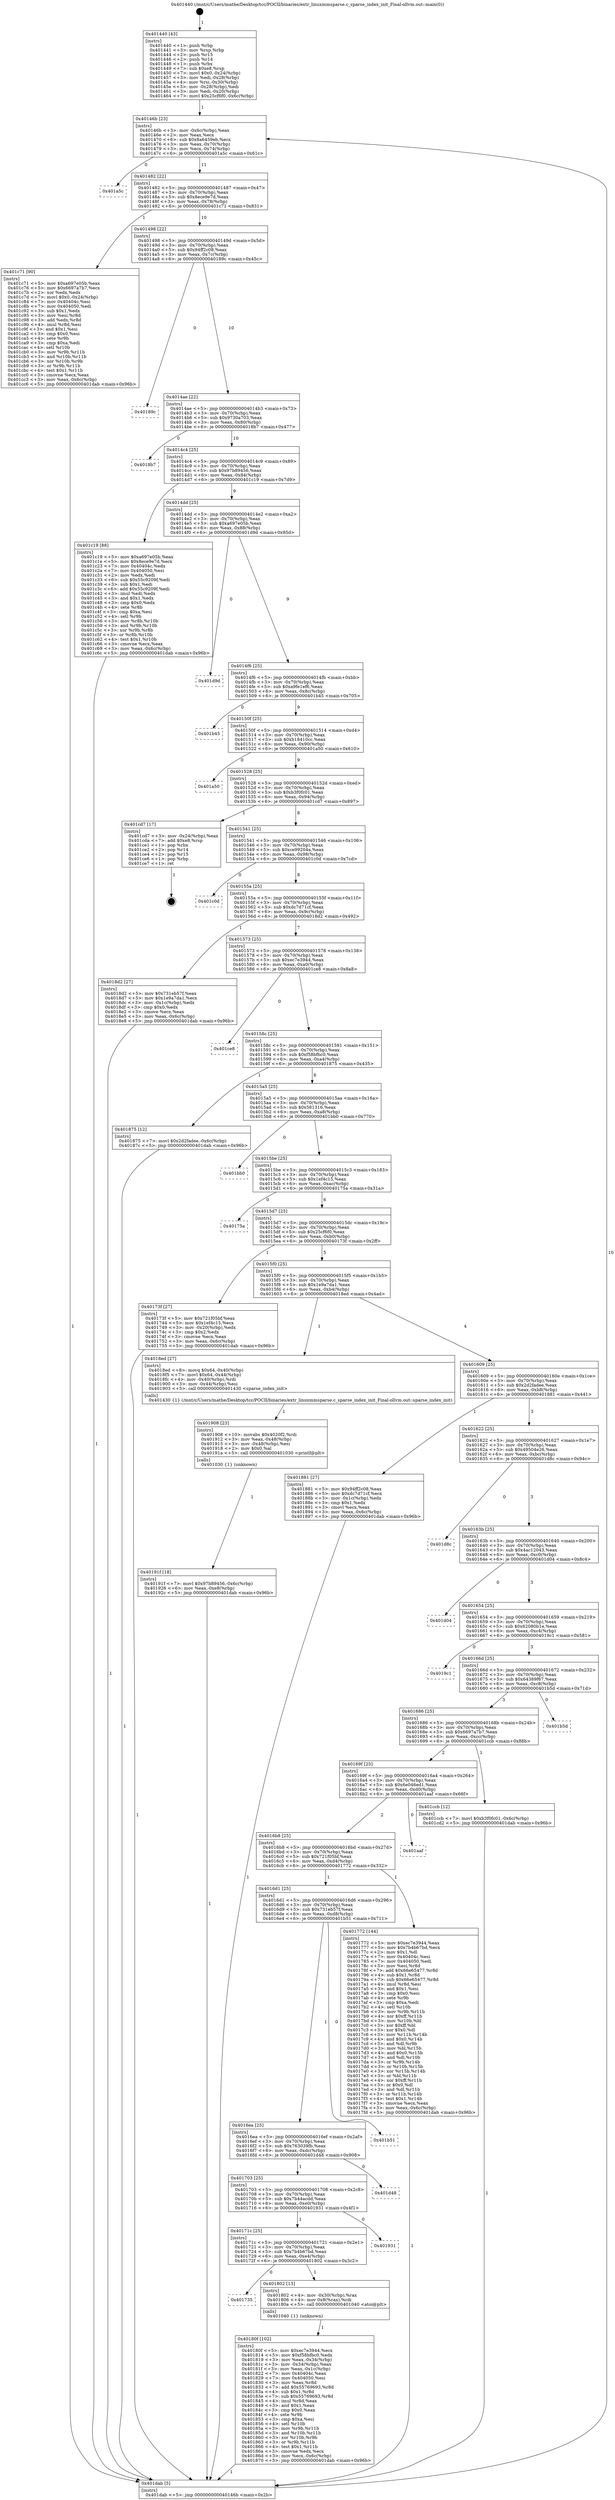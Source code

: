 digraph "0x401440" {
  label = "0x401440 (/mnt/c/Users/mathe/Desktop/tcc/POCII/binaries/extr_linuxmmsparse.c_sparse_index_init_Final-ollvm.out::main(0))"
  labelloc = "t"
  node[shape=record]

  Entry [label="",width=0.3,height=0.3,shape=circle,fillcolor=black,style=filled]
  "0x40146b" [label="{
     0x40146b [23]\l
     | [instrs]\l
     &nbsp;&nbsp;0x40146b \<+3\>: mov -0x6c(%rbp),%eax\l
     &nbsp;&nbsp;0x40146e \<+2\>: mov %eax,%ecx\l
     &nbsp;&nbsp;0x401470 \<+6\>: sub $0x8a6459eb,%ecx\l
     &nbsp;&nbsp;0x401476 \<+3\>: mov %eax,-0x70(%rbp)\l
     &nbsp;&nbsp;0x401479 \<+3\>: mov %ecx,-0x74(%rbp)\l
     &nbsp;&nbsp;0x40147c \<+6\>: je 0000000000401a5c \<main+0x61c\>\l
  }"]
  "0x401a5c" [label="{
     0x401a5c\l
  }", style=dashed]
  "0x401482" [label="{
     0x401482 [22]\l
     | [instrs]\l
     &nbsp;&nbsp;0x401482 \<+5\>: jmp 0000000000401487 \<main+0x47\>\l
     &nbsp;&nbsp;0x401487 \<+3\>: mov -0x70(%rbp),%eax\l
     &nbsp;&nbsp;0x40148a \<+5\>: sub $0x8ece9e7d,%eax\l
     &nbsp;&nbsp;0x40148f \<+3\>: mov %eax,-0x78(%rbp)\l
     &nbsp;&nbsp;0x401492 \<+6\>: je 0000000000401c71 \<main+0x831\>\l
  }"]
  Exit [label="",width=0.3,height=0.3,shape=circle,fillcolor=black,style=filled,peripheries=2]
  "0x401c71" [label="{
     0x401c71 [90]\l
     | [instrs]\l
     &nbsp;&nbsp;0x401c71 \<+5\>: mov $0xa697e05b,%eax\l
     &nbsp;&nbsp;0x401c76 \<+5\>: mov $0x6697a7b7,%ecx\l
     &nbsp;&nbsp;0x401c7b \<+2\>: xor %edx,%edx\l
     &nbsp;&nbsp;0x401c7d \<+7\>: movl $0x0,-0x24(%rbp)\l
     &nbsp;&nbsp;0x401c84 \<+7\>: mov 0x40404c,%esi\l
     &nbsp;&nbsp;0x401c8b \<+7\>: mov 0x404050,%edi\l
     &nbsp;&nbsp;0x401c92 \<+3\>: sub $0x1,%edx\l
     &nbsp;&nbsp;0x401c95 \<+3\>: mov %esi,%r8d\l
     &nbsp;&nbsp;0x401c98 \<+3\>: add %edx,%r8d\l
     &nbsp;&nbsp;0x401c9b \<+4\>: imul %r8d,%esi\l
     &nbsp;&nbsp;0x401c9f \<+3\>: and $0x1,%esi\l
     &nbsp;&nbsp;0x401ca2 \<+3\>: cmp $0x0,%esi\l
     &nbsp;&nbsp;0x401ca5 \<+4\>: sete %r9b\l
     &nbsp;&nbsp;0x401ca9 \<+3\>: cmp $0xa,%edi\l
     &nbsp;&nbsp;0x401cac \<+4\>: setl %r10b\l
     &nbsp;&nbsp;0x401cb0 \<+3\>: mov %r9b,%r11b\l
     &nbsp;&nbsp;0x401cb3 \<+3\>: and %r10b,%r11b\l
     &nbsp;&nbsp;0x401cb6 \<+3\>: xor %r10b,%r9b\l
     &nbsp;&nbsp;0x401cb9 \<+3\>: or %r9b,%r11b\l
     &nbsp;&nbsp;0x401cbc \<+4\>: test $0x1,%r11b\l
     &nbsp;&nbsp;0x401cc0 \<+3\>: cmovne %ecx,%eax\l
     &nbsp;&nbsp;0x401cc3 \<+3\>: mov %eax,-0x6c(%rbp)\l
     &nbsp;&nbsp;0x401cc6 \<+5\>: jmp 0000000000401dab \<main+0x96b\>\l
  }"]
  "0x401498" [label="{
     0x401498 [22]\l
     | [instrs]\l
     &nbsp;&nbsp;0x401498 \<+5\>: jmp 000000000040149d \<main+0x5d\>\l
     &nbsp;&nbsp;0x40149d \<+3\>: mov -0x70(%rbp),%eax\l
     &nbsp;&nbsp;0x4014a0 \<+5\>: sub $0x94ff2c08,%eax\l
     &nbsp;&nbsp;0x4014a5 \<+3\>: mov %eax,-0x7c(%rbp)\l
     &nbsp;&nbsp;0x4014a8 \<+6\>: je 000000000040189c \<main+0x45c\>\l
  }"]
  "0x40191f" [label="{
     0x40191f [18]\l
     | [instrs]\l
     &nbsp;&nbsp;0x40191f \<+7\>: movl $0x97b89456,-0x6c(%rbp)\l
     &nbsp;&nbsp;0x401926 \<+6\>: mov %eax,-0xe8(%rbp)\l
     &nbsp;&nbsp;0x40192c \<+5\>: jmp 0000000000401dab \<main+0x96b\>\l
  }"]
  "0x40189c" [label="{
     0x40189c\l
  }", style=dashed]
  "0x4014ae" [label="{
     0x4014ae [22]\l
     | [instrs]\l
     &nbsp;&nbsp;0x4014ae \<+5\>: jmp 00000000004014b3 \<main+0x73\>\l
     &nbsp;&nbsp;0x4014b3 \<+3\>: mov -0x70(%rbp),%eax\l
     &nbsp;&nbsp;0x4014b6 \<+5\>: sub $0x9730a703,%eax\l
     &nbsp;&nbsp;0x4014bb \<+3\>: mov %eax,-0x80(%rbp)\l
     &nbsp;&nbsp;0x4014be \<+6\>: je 00000000004018b7 \<main+0x477\>\l
  }"]
  "0x401908" [label="{
     0x401908 [23]\l
     | [instrs]\l
     &nbsp;&nbsp;0x401908 \<+10\>: movabs $0x4020f2,%rdi\l
     &nbsp;&nbsp;0x401912 \<+3\>: mov %eax,-0x48(%rbp)\l
     &nbsp;&nbsp;0x401915 \<+3\>: mov -0x48(%rbp),%esi\l
     &nbsp;&nbsp;0x401918 \<+2\>: mov $0x0,%al\l
     &nbsp;&nbsp;0x40191a \<+5\>: call 0000000000401030 \<printf@plt\>\l
     | [calls]\l
     &nbsp;&nbsp;0x401030 \{1\} (unknown)\l
  }"]
  "0x4018b7" [label="{
     0x4018b7\l
  }", style=dashed]
  "0x4014c4" [label="{
     0x4014c4 [25]\l
     | [instrs]\l
     &nbsp;&nbsp;0x4014c4 \<+5\>: jmp 00000000004014c9 \<main+0x89\>\l
     &nbsp;&nbsp;0x4014c9 \<+3\>: mov -0x70(%rbp),%eax\l
     &nbsp;&nbsp;0x4014cc \<+5\>: sub $0x97b89456,%eax\l
     &nbsp;&nbsp;0x4014d1 \<+6\>: mov %eax,-0x84(%rbp)\l
     &nbsp;&nbsp;0x4014d7 \<+6\>: je 0000000000401c19 \<main+0x7d9\>\l
  }"]
  "0x40180f" [label="{
     0x40180f [102]\l
     | [instrs]\l
     &nbsp;&nbsp;0x40180f \<+5\>: mov $0xec7e3944,%ecx\l
     &nbsp;&nbsp;0x401814 \<+5\>: mov $0xf58bfbc0,%edx\l
     &nbsp;&nbsp;0x401819 \<+3\>: mov %eax,-0x34(%rbp)\l
     &nbsp;&nbsp;0x40181c \<+3\>: mov -0x34(%rbp),%eax\l
     &nbsp;&nbsp;0x40181f \<+3\>: mov %eax,-0x1c(%rbp)\l
     &nbsp;&nbsp;0x401822 \<+7\>: mov 0x40404c,%eax\l
     &nbsp;&nbsp;0x401829 \<+7\>: mov 0x404050,%esi\l
     &nbsp;&nbsp;0x401830 \<+3\>: mov %eax,%r8d\l
     &nbsp;&nbsp;0x401833 \<+7\>: add $0x55769693,%r8d\l
     &nbsp;&nbsp;0x40183a \<+4\>: sub $0x1,%r8d\l
     &nbsp;&nbsp;0x40183e \<+7\>: sub $0x55769693,%r8d\l
     &nbsp;&nbsp;0x401845 \<+4\>: imul %r8d,%eax\l
     &nbsp;&nbsp;0x401849 \<+3\>: and $0x1,%eax\l
     &nbsp;&nbsp;0x40184c \<+3\>: cmp $0x0,%eax\l
     &nbsp;&nbsp;0x40184f \<+4\>: sete %r9b\l
     &nbsp;&nbsp;0x401853 \<+3\>: cmp $0xa,%esi\l
     &nbsp;&nbsp;0x401856 \<+4\>: setl %r10b\l
     &nbsp;&nbsp;0x40185a \<+3\>: mov %r9b,%r11b\l
     &nbsp;&nbsp;0x40185d \<+3\>: and %r10b,%r11b\l
     &nbsp;&nbsp;0x401860 \<+3\>: xor %r10b,%r9b\l
     &nbsp;&nbsp;0x401863 \<+3\>: or %r9b,%r11b\l
     &nbsp;&nbsp;0x401866 \<+4\>: test $0x1,%r11b\l
     &nbsp;&nbsp;0x40186a \<+3\>: cmovne %edx,%ecx\l
     &nbsp;&nbsp;0x40186d \<+3\>: mov %ecx,-0x6c(%rbp)\l
     &nbsp;&nbsp;0x401870 \<+5\>: jmp 0000000000401dab \<main+0x96b\>\l
  }"]
  "0x401c19" [label="{
     0x401c19 [88]\l
     | [instrs]\l
     &nbsp;&nbsp;0x401c19 \<+5\>: mov $0xa697e05b,%eax\l
     &nbsp;&nbsp;0x401c1e \<+5\>: mov $0x8ece9e7d,%ecx\l
     &nbsp;&nbsp;0x401c23 \<+7\>: mov 0x40404c,%edx\l
     &nbsp;&nbsp;0x401c2a \<+7\>: mov 0x404050,%esi\l
     &nbsp;&nbsp;0x401c31 \<+2\>: mov %edx,%edi\l
     &nbsp;&nbsp;0x401c33 \<+6\>: sub $0x55c9209f,%edi\l
     &nbsp;&nbsp;0x401c39 \<+3\>: sub $0x1,%edi\l
     &nbsp;&nbsp;0x401c3c \<+6\>: add $0x55c9209f,%edi\l
     &nbsp;&nbsp;0x401c42 \<+3\>: imul %edi,%edx\l
     &nbsp;&nbsp;0x401c45 \<+3\>: and $0x1,%edx\l
     &nbsp;&nbsp;0x401c48 \<+3\>: cmp $0x0,%edx\l
     &nbsp;&nbsp;0x401c4b \<+4\>: sete %r8b\l
     &nbsp;&nbsp;0x401c4f \<+3\>: cmp $0xa,%esi\l
     &nbsp;&nbsp;0x401c52 \<+4\>: setl %r9b\l
     &nbsp;&nbsp;0x401c56 \<+3\>: mov %r8b,%r10b\l
     &nbsp;&nbsp;0x401c59 \<+3\>: and %r9b,%r10b\l
     &nbsp;&nbsp;0x401c5c \<+3\>: xor %r9b,%r8b\l
     &nbsp;&nbsp;0x401c5f \<+3\>: or %r8b,%r10b\l
     &nbsp;&nbsp;0x401c62 \<+4\>: test $0x1,%r10b\l
     &nbsp;&nbsp;0x401c66 \<+3\>: cmovne %ecx,%eax\l
     &nbsp;&nbsp;0x401c69 \<+3\>: mov %eax,-0x6c(%rbp)\l
     &nbsp;&nbsp;0x401c6c \<+5\>: jmp 0000000000401dab \<main+0x96b\>\l
  }"]
  "0x4014dd" [label="{
     0x4014dd [25]\l
     | [instrs]\l
     &nbsp;&nbsp;0x4014dd \<+5\>: jmp 00000000004014e2 \<main+0xa2\>\l
     &nbsp;&nbsp;0x4014e2 \<+3\>: mov -0x70(%rbp),%eax\l
     &nbsp;&nbsp;0x4014e5 \<+5\>: sub $0xa697e05b,%eax\l
     &nbsp;&nbsp;0x4014ea \<+6\>: mov %eax,-0x88(%rbp)\l
     &nbsp;&nbsp;0x4014f0 \<+6\>: je 0000000000401d9d \<main+0x95d\>\l
  }"]
  "0x401735" [label="{
     0x401735\l
  }", style=dashed]
  "0x401d9d" [label="{
     0x401d9d\l
  }", style=dashed]
  "0x4014f6" [label="{
     0x4014f6 [25]\l
     | [instrs]\l
     &nbsp;&nbsp;0x4014f6 \<+5\>: jmp 00000000004014fb \<main+0xbb\>\l
     &nbsp;&nbsp;0x4014fb \<+3\>: mov -0x70(%rbp),%eax\l
     &nbsp;&nbsp;0x4014fe \<+5\>: sub $0xa9fe1ef6,%eax\l
     &nbsp;&nbsp;0x401503 \<+6\>: mov %eax,-0x8c(%rbp)\l
     &nbsp;&nbsp;0x401509 \<+6\>: je 0000000000401b45 \<main+0x705\>\l
  }"]
  "0x401802" [label="{
     0x401802 [13]\l
     | [instrs]\l
     &nbsp;&nbsp;0x401802 \<+4\>: mov -0x30(%rbp),%rax\l
     &nbsp;&nbsp;0x401806 \<+4\>: mov 0x8(%rax),%rdi\l
     &nbsp;&nbsp;0x40180a \<+5\>: call 0000000000401040 \<atoi@plt\>\l
     | [calls]\l
     &nbsp;&nbsp;0x401040 \{1\} (unknown)\l
  }"]
  "0x401b45" [label="{
     0x401b45\l
  }", style=dashed]
  "0x40150f" [label="{
     0x40150f [25]\l
     | [instrs]\l
     &nbsp;&nbsp;0x40150f \<+5\>: jmp 0000000000401514 \<main+0xd4\>\l
     &nbsp;&nbsp;0x401514 \<+3\>: mov -0x70(%rbp),%eax\l
     &nbsp;&nbsp;0x401517 \<+5\>: sub $0xb18410cc,%eax\l
     &nbsp;&nbsp;0x40151c \<+6\>: mov %eax,-0x90(%rbp)\l
     &nbsp;&nbsp;0x401522 \<+6\>: je 0000000000401a50 \<main+0x610\>\l
  }"]
  "0x40171c" [label="{
     0x40171c [25]\l
     | [instrs]\l
     &nbsp;&nbsp;0x40171c \<+5\>: jmp 0000000000401721 \<main+0x2e1\>\l
     &nbsp;&nbsp;0x401721 \<+3\>: mov -0x70(%rbp),%eax\l
     &nbsp;&nbsp;0x401724 \<+5\>: sub $0x7b4b67bd,%eax\l
     &nbsp;&nbsp;0x401729 \<+6\>: mov %eax,-0xe4(%rbp)\l
     &nbsp;&nbsp;0x40172f \<+6\>: je 0000000000401802 \<main+0x3c2\>\l
  }"]
  "0x401a50" [label="{
     0x401a50\l
  }", style=dashed]
  "0x401528" [label="{
     0x401528 [25]\l
     | [instrs]\l
     &nbsp;&nbsp;0x401528 \<+5\>: jmp 000000000040152d \<main+0xed\>\l
     &nbsp;&nbsp;0x40152d \<+3\>: mov -0x70(%rbp),%eax\l
     &nbsp;&nbsp;0x401530 \<+5\>: sub $0xb3f0fc01,%eax\l
     &nbsp;&nbsp;0x401535 \<+6\>: mov %eax,-0x94(%rbp)\l
     &nbsp;&nbsp;0x40153b \<+6\>: je 0000000000401cd7 \<main+0x897\>\l
  }"]
  "0x401931" [label="{
     0x401931\l
  }", style=dashed]
  "0x401cd7" [label="{
     0x401cd7 [17]\l
     | [instrs]\l
     &nbsp;&nbsp;0x401cd7 \<+3\>: mov -0x24(%rbp),%eax\l
     &nbsp;&nbsp;0x401cda \<+7\>: add $0xe8,%rsp\l
     &nbsp;&nbsp;0x401ce1 \<+1\>: pop %rbx\l
     &nbsp;&nbsp;0x401ce2 \<+2\>: pop %r14\l
     &nbsp;&nbsp;0x401ce4 \<+2\>: pop %r15\l
     &nbsp;&nbsp;0x401ce6 \<+1\>: pop %rbp\l
     &nbsp;&nbsp;0x401ce7 \<+1\>: ret\l
  }"]
  "0x401541" [label="{
     0x401541 [25]\l
     | [instrs]\l
     &nbsp;&nbsp;0x401541 \<+5\>: jmp 0000000000401546 \<main+0x106\>\l
     &nbsp;&nbsp;0x401546 \<+3\>: mov -0x70(%rbp),%eax\l
     &nbsp;&nbsp;0x401549 \<+5\>: sub $0xce99204a,%eax\l
     &nbsp;&nbsp;0x40154e \<+6\>: mov %eax,-0x98(%rbp)\l
     &nbsp;&nbsp;0x401554 \<+6\>: je 0000000000401c0d \<main+0x7cd\>\l
  }"]
  "0x401703" [label="{
     0x401703 [25]\l
     | [instrs]\l
     &nbsp;&nbsp;0x401703 \<+5\>: jmp 0000000000401708 \<main+0x2c8\>\l
     &nbsp;&nbsp;0x401708 \<+3\>: mov -0x70(%rbp),%eax\l
     &nbsp;&nbsp;0x40170b \<+5\>: sub $0x7b44acdd,%eax\l
     &nbsp;&nbsp;0x401710 \<+6\>: mov %eax,-0xe0(%rbp)\l
     &nbsp;&nbsp;0x401716 \<+6\>: je 0000000000401931 \<main+0x4f1\>\l
  }"]
  "0x401c0d" [label="{
     0x401c0d\l
  }", style=dashed]
  "0x40155a" [label="{
     0x40155a [25]\l
     | [instrs]\l
     &nbsp;&nbsp;0x40155a \<+5\>: jmp 000000000040155f \<main+0x11f\>\l
     &nbsp;&nbsp;0x40155f \<+3\>: mov -0x70(%rbp),%eax\l
     &nbsp;&nbsp;0x401562 \<+5\>: sub $0xdc7d71cf,%eax\l
     &nbsp;&nbsp;0x401567 \<+6\>: mov %eax,-0x9c(%rbp)\l
     &nbsp;&nbsp;0x40156d \<+6\>: je 00000000004018d2 \<main+0x492\>\l
  }"]
  "0x401d48" [label="{
     0x401d48\l
  }", style=dashed]
  "0x4018d2" [label="{
     0x4018d2 [27]\l
     | [instrs]\l
     &nbsp;&nbsp;0x4018d2 \<+5\>: mov $0x731eb57f,%eax\l
     &nbsp;&nbsp;0x4018d7 \<+5\>: mov $0x1e9a7da1,%ecx\l
     &nbsp;&nbsp;0x4018dc \<+3\>: mov -0x1c(%rbp),%edx\l
     &nbsp;&nbsp;0x4018df \<+3\>: cmp $0x0,%edx\l
     &nbsp;&nbsp;0x4018e2 \<+3\>: cmove %ecx,%eax\l
     &nbsp;&nbsp;0x4018e5 \<+3\>: mov %eax,-0x6c(%rbp)\l
     &nbsp;&nbsp;0x4018e8 \<+5\>: jmp 0000000000401dab \<main+0x96b\>\l
  }"]
  "0x401573" [label="{
     0x401573 [25]\l
     | [instrs]\l
     &nbsp;&nbsp;0x401573 \<+5\>: jmp 0000000000401578 \<main+0x138\>\l
     &nbsp;&nbsp;0x401578 \<+3\>: mov -0x70(%rbp),%eax\l
     &nbsp;&nbsp;0x40157b \<+5\>: sub $0xec7e3944,%eax\l
     &nbsp;&nbsp;0x401580 \<+6\>: mov %eax,-0xa0(%rbp)\l
     &nbsp;&nbsp;0x401586 \<+6\>: je 0000000000401ce8 \<main+0x8a8\>\l
  }"]
  "0x4016ea" [label="{
     0x4016ea [25]\l
     | [instrs]\l
     &nbsp;&nbsp;0x4016ea \<+5\>: jmp 00000000004016ef \<main+0x2af\>\l
     &nbsp;&nbsp;0x4016ef \<+3\>: mov -0x70(%rbp),%eax\l
     &nbsp;&nbsp;0x4016f2 \<+5\>: sub $0x763039fb,%eax\l
     &nbsp;&nbsp;0x4016f7 \<+6\>: mov %eax,-0xdc(%rbp)\l
     &nbsp;&nbsp;0x4016fd \<+6\>: je 0000000000401d48 \<main+0x908\>\l
  }"]
  "0x401ce8" [label="{
     0x401ce8\l
  }", style=dashed]
  "0x40158c" [label="{
     0x40158c [25]\l
     | [instrs]\l
     &nbsp;&nbsp;0x40158c \<+5\>: jmp 0000000000401591 \<main+0x151\>\l
     &nbsp;&nbsp;0x401591 \<+3\>: mov -0x70(%rbp),%eax\l
     &nbsp;&nbsp;0x401594 \<+5\>: sub $0xf58bfbc0,%eax\l
     &nbsp;&nbsp;0x401599 \<+6\>: mov %eax,-0xa4(%rbp)\l
     &nbsp;&nbsp;0x40159f \<+6\>: je 0000000000401875 \<main+0x435\>\l
  }"]
  "0x401b51" [label="{
     0x401b51\l
  }", style=dashed]
  "0x401875" [label="{
     0x401875 [12]\l
     | [instrs]\l
     &nbsp;&nbsp;0x401875 \<+7\>: movl $0x2d2fadee,-0x6c(%rbp)\l
     &nbsp;&nbsp;0x40187c \<+5\>: jmp 0000000000401dab \<main+0x96b\>\l
  }"]
  "0x4015a5" [label="{
     0x4015a5 [25]\l
     | [instrs]\l
     &nbsp;&nbsp;0x4015a5 \<+5\>: jmp 00000000004015aa \<main+0x16a\>\l
     &nbsp;&nbsp;0x4015aa \<+3\>: mov -0x70(%rbp),%eax\l
     &nbsp;&nbsp;0x4015ad \<+5\>: sub $0x581316,%eax\l
     &nbsp;&nbsp;0x4015b2 \<+6\>: mov %eax,-0xa8(%rbp)\l
     &nbsp;&nbsp;0x4015b8 \<+6\>: je 0000000000401bb0 \<main+0x770\>\l
  }"]
  "0x4016d1" [label="{
     0x4016d1 [25]\l
     | [instrs]\l
     &nbsp;&nbsp;0x4016d1 \<+5\>: jmp 00000000004016d6 \<main+0x296\>\l
     &nbsp;&nbsp;0x4016d6 \<+3\>: mov -0x70(%rbp),%eax\l
     &nbsp;&nbsp;0x4016d9 \<+5\>: sub $0x731eb57f,%eax\l
     &nbsp;&nbsp;0x4016de \<+6\>: mov %eax,-0xd8(%rbp)\l
     &nbsp;&nbsp;0x4016e4 \<+6\>: je 0000000000401b51 \<main+0x711\>\l
  }"]
  "0x401bb0" [label="{
     0x401bb0\l
  }", style=dashed]
  "0x4015be" [label="{
     0x4015be [25]\l
     | [instrs]\l
     &nbsp;&nbsp;0x4015be \<+5\>: jmp 00000000004015c3 \<main+0x183\>\l
     &nbsp;&nbsp;0x4015c3 \<+3\>: mov -0x70(%rbp),%eax\l
     &nbsp;&nbsp;0x4015c6 \<+5\>: sub $0x1ef4c15,%eax\l
     &nbsp;&nbsp;0x4015cb \<+6\>: mov %eax,-0xac(%rbp)\l
     &nbsp;&nbsp;0x4015d1 \<+6\>: je 000000000040175a \<main+0x31a\>\l
  }"]
  "0x401772" [label="{
     0x401772 [144]\l
     | [instrs]\l
     &nbsp;&nbsp;0x401772 \<+5\>: mov $0xec7e3944,%eax\l
     &nbsp;&nbsp;0x401777 \<+5\>: mov $0x7b4b67bd,%ecx\l
     &nbsp;&nbsp;0x40177c \<+2\>: mov $0x1,%dl\l
     &nbsp;&nbsp;0x40177e \<+7\>: mov 0x40404c,%esi\l
     &nbsp;&nbsp;0x401785 \<+7\>: mov 0x404050,%edi\l
     &nbsp;&nbsp;0x40178c \<+3\>: mov %esi,%r8d\l
     &nbsp;&nbsp;0x40178f \<+7\>: add $0x66e65477,%r8d\l
     &nbsp;&nbsp;0x401796 \<+4\>: sub $0x1,%r8d\l
     &nbsp;&nbsp;0x40179a \<+7\>: sub $0x66e65477,%r8d\l
     &nbsp;&nbsp;0x4017a1 \<+4\>: imul %r8d,%esi\l
     &nbsp;&nbsp;0x4017a5 \<+3\>: and $0x1,%esi\l
     &nbsp;&nbsp;0x4017a8 \<+3\>: cmp $0x0,%esi\l
     &nbsp;&nbsp;0x4017ab \<+4\>: sete %r9b\l
     &nbsp;&nbsp;0x4017af \<+3\>: cmp $0xa,%edi\l
     &nbsp;&nbsp;0x4017b2 \<+4\>: setl %r10b\l
     &nbsp;&nbsp;0x4017b6 \<+3\>: mov %r9b,%r11b\l
     &nbsp;&nbsp;0x4017b9 \<+4\>: xor $0xff,%r11b\l
     &nbsp;&nbsp;0x4017bd \<+3\>: mov %r10b,%bl\l
     &nbsp;&nbsp;0x4017c0 \<+3\>: xor $0xff,%bl\l
     &nbsp;&nbsp;0x4017c3 \<+3\>: xor $0x0,%dl\l
     &nbsp;&nbsp;0x4017c6 \<+3\>: mov %r11b,%r14b\l
     &nbsp;&nbsp;0x4017c9 \<+4\>: and $0x0,%r14b\l
     &nbsp;&nbsp;0x4017cd \<+3\>: and %dl,%r9b\l
     &nbsp;&nbsp;0x4017d0 \<+3\>: mov %bl,%r15b\l
     &nbsp;&nbsp;0x4017d3 \<+4\>: and $0x0,%r15b\l
     &nbsp;&nbsp;0x4017d7 \<+3\>: and %dl,%r10b\l
     &nbsp;&nbsp;0x4017da \<+3\>: or %r9b,%r14b\l
     &nbsp;&nbsp;0x4017dd \<+3\>: or %r10b,%r15b\l
     &nbsp;&nbsp;0x4017e0 \<+3\>: xor %r15b,%r14b\l
     &nbsp;&nbsp;0x4017e3 \<+3\>: or %bl,%r11b\l
     &nbsp;&nbsp;0x4017e6 \<+4\>: xor $0xff,%r11b\l
     &nbsp;&nbsp;0x4017ea \<+3\>: or $0x0,%dl\l
     &nbsp;&nbsp;0x4017ed \<+3\>: and %dl,%r11b\l
     &nbsp;&nbsp;0x4017f0 \<+3\>: or %r11b,%r14b\l
     &nbsp;&nbsp;0x4017f3 \<+4\>: test $0x1,%r14b\l
     &nbsp;&nbsp;0x4017f7 \<+3\>: cmovne %ecx,%eax\l
     &nbsp;&nbsp;0x4017fa \<+3\>: mov %eax,-0x6c(%rbp)\l
     &nbsp;&nbsp;0x4017fd \<+5\>: jmp 0000000000401dab \<main+0x96b\>\l
  }"]
  "0x40175a" [label="{
     0x40175a\l
  }", style=dashed]
  "0x4015d7" [label="{
     0x4015d7 [25]\l
     | [instrs]\l
     &nbsp;&nbsp;0x4015d7 \<+5\>: jmp 00000000004015dc \<main+0x19c\>\l
     &nbsp;&nbsp;0x4015dc \<+3\>: mov -0x70(%rbp),%eax\l
     &nbsp;&nbsp;0x4015df \<+5\>: sub $0x25cf6f0,%eax\l
     &nbsp;&nbsp;0x4015e4 \<+6\>: mov %eax,-0xb0(%rbp)\l
     &nbsp;&nbsp;0x4015ea \<+6\>: je 000000000040173f \<main+0x2ff\>\l
  }"]
  "0x4016b8" [label="{
     0x4016b8 [25]\l
     | [instrs]\l
     &nbsp;&nbsp;0x4016b8 \<+5\>: jmp 00000000004016bd \<main+0x27d\>\l
     &nbsp;&nbsp;0x4016bd \<+3\>: mov -0x70(%rbp),%eax\l
     &nbsp;&nbsp;0x4016c0 \<+5\>: sub $0x721f05bf,%eax\l
     &nbsp;&nbsp;0x4016c5 \<+6\>: mov %eax,-0xd4(%rbp)\l
     &nbsp;&nbsp;0x4016cb \<+6\>: je 0000000000401772 \<main+0x332\>\l
  }"]
  "0x40173f" [label="{
     0x40173f [27]\l
     | [instrs]\l
     &nbsp;&nbsp;0x40173f \<+5\>: mov $0x721f05bf,%eax\l
     &nbsp;&nbsp;0x401744 \<+5\>: mov $0x1ef4c15,%ecx\l
     &nbsp;&nbsp;0x401749 \<+3\>: mov -0x20(%rbp),%edx\l
     &nbsp;&nbsp;0x40174c \<+3\>: cmp $0x2,%edx\l
     &nbsp;&nbsp;0x40174f \<+3\>: cmovne %ecx,%eax\l
     &nbsp;&nbsp;0x401752 \<+3\>: mov %eax,-0x6c(%rbp)\l
     &nbsp;&nbsp;0x401755 \<+5\>: jmp 0000000000401dab \<main+0x96b\>\l
  }"]
  "0x4015f0" [label="{
     0x4015f0 [25]\l
     | [instrs]\l
     &nbsp;&nbsp;0x4015f0 \<+5\>: jmp 00000000004015f5 \<main+0x1b5\>\l
     &nbsp;&nbsp;0x4015f5 \<+3\>: mov -0x70(%rbp),%eax\l
     &nbsp;&nbsp;0x4015f8 \<+5\>: sub $0x1e9a7da1,%eax\l
     &nbsp;&nbsp;0x4015fd \<+6\>: mov %eax,-0xb4(%rbp)\l
     &nbsp;&nbsp;0x401603 \<+6\>: je 00000000004018ed \<main+0x4ad\>\l
  }"]
  "0x401dab" [label="{
     0x401dab [5]\l
     | [instrs]\l
     &nbsp;&nbsp;0x401dab \<+5\>: jmp 000000000040146b \<main+0x2b\>\l
  }"]
  "0x401440" [label="{
     0x401440 [43]\l
     | [instrs]\l
     &nbsp;&nbsp;0x401440 \<+1\>: push %rbp\l
     &nbsp;&nbsp;0x401441 \<+3\>: mov %rsp,%rbp\l
     &nbsp;&nbsp;0x401444 \<+2\>: push %r15\l
     &nbsp;&nbsp;0x401446 \<+2\>: push %r14\l
     &nbsp;&nbsp;0x401448 \<+1\>: push %rbx\l
     &nbsp;&nbsp;0x401449 \<+7\>: sub $0xe8,%rsp\l
     &nbsp;&nbsp;0x401450 \<+7\>: movl $0x0,-0x24(%rbp)\l
     &nbsp;&nbsp;0x401457 \<+3\>: mov %edi,-0x28(%rbp)\l
     &nbsp;&nbsp;0x40145a \<+4\>: mov %rsi,-0x30(%rbp)\l
     &nbsp;&nbsp;0x40145e \<+3\>: mov -0x28(%rbp),%edi\l
     &nbsp;&nbsp;0x401461 \<+3\>: mov %edi,-0x20(%rbp)\l
     &nbsp;&nbsp;0x401464 \<+7\>: movl $0x25cf6f0,-0x6c(%rbp)\l
  }"]
  "0x401aaf" [label="{
     0x401aaf\l
  }", style=dashed]
  "0x4018ed" [label="{
     0x4018ed [27]\l
     | [instrs]\l
     &nbsp;&nbsp;0x4018ed \<+8\>: movq $0x64,-0x40(%rbp)\l
     &nbsp;&nbsp;0x4018f5 \<+7\>: movl $0x64,-0x44(%rbp)\l
     &nbsp;&nbsp;0x4018fc \<+4\>: mov -0x40(%rbp),%rdi\l
     &nbsp;&nbsp;0x401900 \<+3\>: mov -0x44(%rbp),%esi\l
     &nbsp;&nbsp;0x401903 \<+5\>: call 0000000000401430 \<sparse_index_init\>\l
     | [calls]\l
     &nbsp;&nbsp;0x401430 \{1\} (/mnt/c/Users/mathe/Desktop/tcc/POCII/binaries/extr_linuxmmsparse.c_sparse_index_init_Final-ollvm.out::sparse_index_init)\l
  }"]
  "0x401609" [label="{
     0x401609 [25]\l
     | [instrs]\l
     &nbsp;&nbsp;0x401609 \<+5\>: jmp 000000000040160e \<main+0x1ce\>\l
     &nbsp;&nbsp;0x40160e \<+3\>: mov -0x70(%rbp),%eax\l
     &nbsp;&nbsp;0x401611 \<+5\>: sub $0x2d2fadee,%eax\l
     &nbsp;&nbsp;0x401616 \<+6\>: mov %eax,-0xb8(%rbp)\l
     &nbsp;&nbsp;0x40161c \<+6\>: je 0000000000401881 \<main+0x441\>\l
  }"]
  "0x40169f" [label="{
     0x40169f [25]\l
     | [instrs]\l
     &nbsp;&nbsp;0x40169f \<+5\>: jmp 00000000004016a4 \<main+0x264\>\l
     &nbsp;&nbsp;0x4016a4 \<+3\>: mov -0x70(%rbp),%eax\l
     &nbsp;&nbsp;0x4016a7 \<+5\>: sub $0x6e046ed1,%eax\l
     &nbsp;&nbsp;0x4016ac \<+6\>: mov %eax,-0xd0(%rbp)\l
     &nbsp;&nbsp;0x4016b2 \<+6\>: je 0000000000401aaf \<main+0x66f\>\l
  }"]
  "0x401881" [label="{
     0x401881 [27]\l
     | [instrs]\l
     &nbsp;&nbsp;0x401881 \<+5\>: mov $0x94ff2c08,%eax\l
     &nbsp;&nbsp;0x401886 \<+5\>: mov $0xdc7d71cf,%ecx\l
     &nbsp;&nbsp;0x40188b \<+3\>: mov -0x1c(%rbp),%edx\l
     &nbsp;&nbsp;0x40188e \<+3\>: cmp $0x1,%edx\l
     &nbsp;&nbsp;0x401891 \<+3\>: cmovl %ecx,%eax\l
     &nbsp;&nbsp;0x401894 \<+3\>: mov %eax,-0x6c(%rbp)\l
     &nbsp;&nbsp;0x401897 \<+5\>: jmp 0000000000401dab \<main+0x96b\>\l
  }"]
  "0x401622" [label="{
     0x401622 [25]\l
     | [instrs]\l
     &nbsp;&nbsp;0x401622 \<+5\>: jmp 0000000000401627 \<main+0x1e7\>\l
     &nbsp;&nbsp;0x401627 \<+3\>: mov -0x70(%rbp),%eax\l
     &nbsp;&nbsp;0x40162a \<+5\>: sub $0x49504e26,%eax\l
     &nbsp;&nbsp;0x40162f \<+6\>: mov %eax,-0xbc(%rbp)\l
     &nbsp;&nbsp;0x401635 \<+6\>: je 0000000000401d8c \<main+0x94c\>\l
  }"]
  "0x401ccb" [label="{
     0x401ccb [12]\l
     | [instrs]\l
     &nbsp;&nbsp;0x401ccb \<+7\>: movl $0xb3f0fc01,-0x6c(%rbp)\l
     &nbsp;&nbsp;0x401cd2 \<+5\>: jmp 0000000000401dab \<main+0x96b\>\l
  }"]
  "0x401d8c" [label="{
     0x401d8c\l
  }", style=dashed]
  "0x40163b" [label="{
     0x40163b [25]\l
     | [instrs]\l
     &nbsp;&nbsp;0x40163b \<+5\>: jmp 0000000000401640 \<main+0x200\>\l
     &nbsp;&nbsp;0x401640 \<+3\>: mov -0x70(%rbp),%eax\l
     &nbsp;&nbsp;0x401643 \<+5\>: sub $0x4ac12043,%eax\l
     &nbsp;&nbsp;0x401648 \<+6\>: mov %eax,-0xc0(%rbp)\l
     &nbsp;&nbsp;0x40164e \<+6\>: je 0000000000401d04 \<main+0x8c4\>\l
  }"]
  "0x401686" [label="{
     0x401686 [25]\l
     | [instrs]\l
     &nbsp;&nbsp;0x401686 \<+5\>: jmp 000000000040168b \<main+0x24b\>\l
     &nbsp;&nbsp;0x40168b \<+3\>: mov -0x70(%rbp),%eax\l
     &nbsp;&nbsp;0x40168e \<+5\>: sub $0x6697a7b7,%eax\l
     &nbsp;&nbsp;0x401693 \<+6\>: mov %eax,-0xcc(%rbp)\l
     &nbsp;&nbsp;0x401699 \<+6\>: je 0000000000401ccb \<main+0x88b\>\l
  }"]
  "0x401d04" [label="{
     0x401d04\l
  }", style=dashed]
  "0x401654" [label="{
     0x401654 [25]\l
     | [instrs]\l
     &nbsp;&nbsp;0x401654 \<+5\>: jmp 0000000000401659 \<main+0x219\>\l
     &nbsp;&nbsp;0x401659 \<+3\>: mov -0x70(%rbp),%eax\l
     &nbsp;&nbsp;0x40165c \<+5\>: sub $0x62080b1e,%eax\l
     &nbsp;&nbsp;0x401661 \<+6\>: mov %eax,-0xc4(%rbp)\l
     &nbsp;&nbsp;0x401667 \<+6\>: je 00000000004019c1 \<main+0x581\>\l
  }"]
  "0x401b5d" [label="{
     0x401b5d\l
  }", style=dashed]
  "0x4019c1" [label="{
     0x4019c1\l
  }", style=dashed]
  "0x40166d" [label="{
     0x40166d [25]\l
     | [instrs]\l
     &nbsp;&nbsp;0x40166d \<+5\>: jmp 0000000000401672 \<main+0x232\>\l
     &nbsp;&nbsp;0x401672 \<+3\>: mov -0x70(%rbp),%eax\l
     &nbsp;&nbsp;0x401675 \<+5\>: sub $0x64389f67,%eax\l
     &nbsp;&nbsp;0x40167a \<+6\>: mov %eax,-0xc8(%rbp)\l
     &nbsp;&nbsp;0x401680 \<+6\>: je 0000000000401b5d \<main+0x71d\>\l
  }"]
  Entry -> "0x401440" [label=" 1"]
  "0x40146b" -> "0x401a5c" [label=" 0"]
  "0x40146b" -> "0x401482" [label=" 11"]
  "0x401cd7" -> Exit [label=" 1"]
  "0x401482" -> "0x401c71" [label=" 1"]
  "0x401482" -> "0x401498" [label=" 10"]
  "0x401ccb" -> "0x401dab" [label=" 1"]
  "0x401498" -> "0x40189c" [label=" 0"]
  "0x401498" -> "0x4014ae" [label=" 10"]
  "0x401c71" -> "0x401dab" [label=" 1"]
  "0x4014ae" -> "0x4018b7" [label=" 0"]
  "0x4014ae" -> "0x4014c4" [label=" 10"]
  "0x401c19" -> "0x401dab" [label=" 1"]
  "0x4014c4" -> "0x401c19" [label=" 1"]
  "0x4014c4" -> "0x4014dd" [label=" 9"]
  "0x40191f" -> "0x401dab" [label=" 1"]
  "0x4014dd" -> "0x401d9d" [label=" 0"]
  "0x4014dd" -> "0x4014f6" [label=" 9"]
  "0x401908" -> "0x40191f" [label=" 1"]
  "0x4014f6" -> "0x401b45" [label=" 0"]
  "0x4014f6" -> "0x40150f" [label=" 9"]
  "0x4018ed" -> "0x401908" [label=" 1"]
  "0x40150f" -> "0x401a50" [label=" 0"]
  "0x40150f" -> "0x401528" [label=" 9"]
  "0x401881" -> "0x401dab" [label=" 1"]
  "0x401528" -> "0x401cd7" [label=" 1"]
  "0x401528" -> "0x401541" [label=" 8"]
  "0x401875" -> "0x401dab" [label=" 1"]
  "0x401541" -> "0x401c0d" [label=" 0"]
  "0x401541" -> "0x40155a" [label=" 8"]
  "0x401802" -> "0x40180f" [label=" 1"]
  "0x40155a" -> "0x4018d2" [label=" 1"]
  "0x40155a" -> "0x401573" [label=" 7"]
  "0x40171c" -> "0x401735" [label=" 0"]
  "0x401573" -> "0x401ce8" [label=" 0"]
  "0x401573" -> "0x40158c" [label=" 7"]
  "0x4018d2" -> "0x401dab" [label=" 1"]
  "0x40158c" -> "0x401875" [label=" 1"]
  "0x40158c" -> "0x4015a5" [label=" 6"]
  "0x401703" -> "0x40171c" [label=" 1"]
  "0x4015a5" -> "0x401bb0" [label=" 0"]
  "0x4015a5" -> "0x4015be" [label=" 6"]
  "0x40180f" -> "0x401dab" [label=" 1"]
  "0x4015be" -> "0x40175a" [label=" 0"]
  "0x4015be" -> "0x4015d7" [label=" 6"]
  "0x4016ea" -> "0x401703" [label=" 1"]
  "0x4015d7" -> "0x40173f" [label=" 1"]
  "0x4015d7" -> "0x4015f0" [label=" 5"]
  "0x40173f" -> "0x401dab" [label=" 1"]
  "0x401440" -> "0x40146b" [label=" 1"]
  "0x401dab" -> "0x40146b" [label=" 10"]
  "0x40171c" -> "0x401802" [label=" 1"]
  "0x4015f0" -> "0x4018ed" [label=" 1"]
  "0x4015f0" -> "0x401609" [label=" 4"]
  "0x4016d1" -> "0x4016ea" [label=" 1"]
  "0x401609" -> "0x401881" [label=" 1"]
  "0x401609" -> "0x401622" [label=" 3"]
  "0x401703" -> "0x401931" [label=" 0"]
  "0x401622" -> "0x401d8c" [label=" 0"]
  "0x401622" -> "0x40163b" [label=" 3"]
  "0x401772" -> "0x401dab" [label=" 1"]
  "0x40163b" -> "0x401d04" [label=" 0"]
  "0x40163b" -> "0x401654" [label=" 3"]
  "0x4016b8" -> "0x401772" [label=" 1"]
  "0x401654" -> "0x4019c1" [label=" 0"]
  "0x401654" -> "0x40166d" [label=" 3"]
  "0x4016ea" -> "0x401d48" [label=" 0"]
  "0x40166d" -> "0x401b5d" [label=" 0"]
  "0x40166d" -> "0x401686" [label=" 3"]
  "0x4016b8" -> "0x4016d1" [label=" 1"]
  "0x401686" -> "0x401ccb" [label=" 1"]
  "0x401686" -> "0x40169f" [label=" 2"]
  "0x4016d1" -> "0x401b51" [label=" 0"]
  "0x40169f" -> "0x401aaf" [label=" 0"]
  "0x40169f" -> "0x4016b8" [label=" 2"]
}
